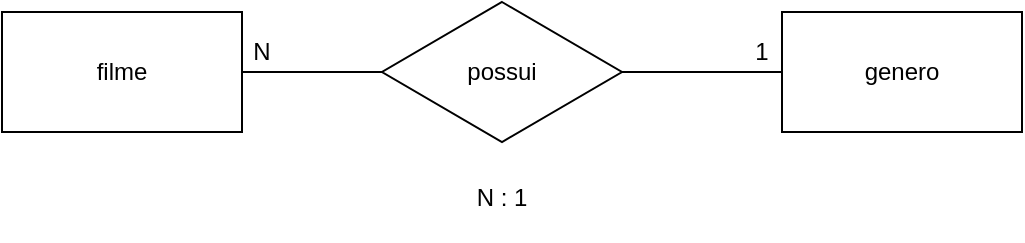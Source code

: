 <mxfile version="14.8.1"><diagram id="4hm-xYMDimFn2rnfQgrZ" name="Page-1"><mxGraphModel dx="1106" dy="673" grid="1" gridSize="10" guides="1" tooltips="1" connect="1" arrows="1" fold="1" page="1" pageScale="1" pageWidth="827" pageHeight="1169" math="0" shadow="0"><root><mxCell id="0"/><mxCell id="1" parent="0"/><mxCell id="8-bMT1jDscbrD2uV_dRp-1" value="" style="rounded=0;whiteSpace=wrap;html=1;" vertex="1" parent="1"><mxGeometry x="90" y="180" width="120" height="60" as="geometry"/></mxCell><mxCell id="8-bMT1jDscbrD2uV_dRp-2" value="&lt;div&gt;filme&lt;/div&gt;" style="text;html=1;strokeColor=none;fillColor=none;align=center;verticalAlign=middle;whiteSpace=wrap;rounded=0;" vertex="1" parent="1"><mxGeometry x="130" y="200" width="40" height="20" as="geometry"/></mxCell><mxCell id="8-bMT1jDscbrD2uV_dRp-5" style="edgeStyle=orthogonalEdgeStyle;rounded=0;orthogonalLoop=1;jettySize=auto;html=1;exitX=0;exitY=0.5;exitDx=0;exitDy=0;entryX=1;entryY=0.5;entryDx=0;entryDy=0;endArrow=none;endFill=0;" edge="1" parent="1" source="8-bMT1jDscbrD2uV_dRp-3" target="8-bMT1jDscbrD2uV_dRp-1"><mxGeometry relative="1" as="geometry"/></mxCell><mxCell id="8-bMT1jDscbrD2uV_dRp-6" style="edgeStyle=orthogonalEdgeStyle;rounded=0;orthogonalLoop=1;jettySize=auto;html=1;exitX=1;exitY=0.5;exitDx=0;exitDy=0;entryX=0;entryY=0.5;entryDx=0;entryDy=0;endArrow=none;endFill=0;" edge="1" parent="1" source="8-bMT1jDscbrD2uV_dRp-3" target="8-bMT1jDscbrD2uV_dRp-4"><mxGeometry relative="1" as="geometry"/></mxCell><mxCell id="8-bMT1jDscbrD2uV_dRp-3" value="" style="rhombus;whiteSpace=wrap;html=1;" vertex="1" parent="1"><mxGeometry x="280" y="175" width="120" height="70" as="geometry"/></mxCell><mxCell id="8-bMT1jDscbrD2uV_dRp-4" value="" style="rounded=0;whiteSpace=wrap;html=1;" vertex="1" parent="1"><mxGeometry x="480" y="180" width="120" height="60" as="geometry"/></mxCell><mxCell id="8-bMT1jDscbrD2uV_dRp-7" value="&lt;div&gt;possui&lt;/div&gt;" style="text;html=1;strokeColor=none;fillColor=none;align=center;verticalAlign=middle;whiteSpace=wrap;rounded=0;" vertex="1" parent="1"><mxGeometry x="320" y="200" width="40" height="20" as="geometry"/></mxCell><mxCell id="8-bMT1jDscbrD2uV_dRp-8" value="genero" style="text;html=1;strokeColor=none;fillColor=none;align=center;verticalAlign=middle;whiteSpace=wrap;rounded=0;" vertex="1" parent="1"><mxGeometry x="520" y="200" width="40" height="20" as="geometry"/></mxCell><mxCell id="8-bMT1jDscbrD2uV_dRp-9" value="N" style="text;html=1;strokeColor=none;fillColor=none;align=center;verticalAlign=middle;whiteSpace=wrap;rounded=0;" vertex="1" parent="1"><mxGeometry x="200" y="190" width="40" height="20" as="geometry"/></mxCell><mxCell id="8-bMT1jDscbrD2uV_dRp-10" value="1" style="text;html=1;strokeColor=none;fillColor=none;align=center;verticalAlign=middle;whiteSpace=wrap;rounded=0;" vertex="1" parent="1"><mxGeometry x="450" y="190" width="40" height="20" as="geometry"/></mxCell><mxCell id="8-bMT1jDscbrD2uV_dRp-11" value="&lt;div&gt;N : 1&lt;/div&gt;&lt;div&gt;&lt;br&gt;&lt;/div&gt;" style="text;html=1;strokeColor=none;fillColor=none;align=center;verticalAlign=middle;whiteSpace=wrap;rounded=0;" vertex="1" parent="1"><mxGeometry x="320" y="270" width="40" height="20" as="geometry"/></mxCell></root></mxGraphModel></diagram></mxfile>